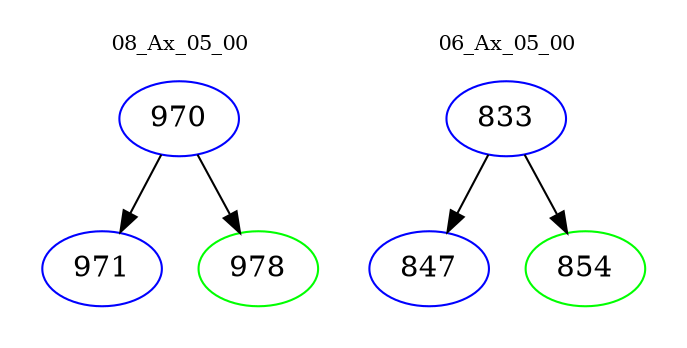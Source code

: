 digraph{
subgraph cluster_0 {
color = white
label = "08_Ax_05_00";
fontsize=10;
T0_970 [label="970", color="blue"]
T0_970 -> T0_971 [color="black"]
T0_971 [label="971", color="blue"]
T0_970 -> T0_978 [color="black"]
T0_978 [label="978", color="green"]
}
subgraph cluster_1 {
color = white
label = "06_Ax_05_00";
fontsize=10;
T1_833 [label="833", color="blue"]
T1_833 -> T1_847 [color="black"]
T1_847 [label="847", color="blue"]
T1_833 -> T1_854 [color="black"]
T1_854 [label="854", color="green"]
}
}
